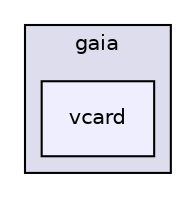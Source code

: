 digraph G {
  compound=true
  node [ fontsize="10", fontname="Helvetica"];
  edge [ labelfontsize="10", labelfontname="Helvetica"];
  subgraph clusterdir_1456e22c17612b474594c42fce5c0653 {
    graph [ bgcolor="#ddddee", pencolor="black", label="gaia" fontname="Helvetica", fontsize="10", URL="dir_1456e22c17612b474594c42fce5c0653.html"]
  dir_8416c574be590d9a0706ee974c477a42 [shape=box, label="vcard", style="filled", fillcolor="#eeeeff", pencolor="black", URL="dir_8416c574be590d9a0706ee974c477a42.html"];
  }
}
